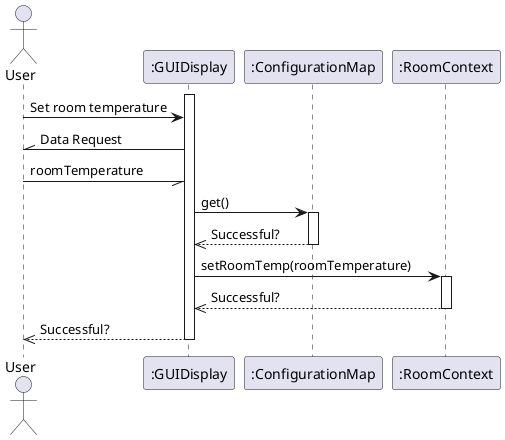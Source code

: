 @startuml
Actor User

activate ":GUIDisplay"
User -> ":GUIDisplay" : Set room temperature
User //- ":GUIDisplay": Data Request
User -// ":GUIDisplay": roomTemperature

":GUIDisplay" -> ":ConfigurationMap" : get()
activate ":ConfigurationMap"
":ConfigurationMap" -->> ":GUIDisplay": Successful?
deactivate ":ConfigurationMap"
":GUIDisplay" -> ":RoomContext": setRoomTemp(roomTemperature)
activate ":RoomContext"

":RoomContext" -->> ":GUIDisplay" : Successful?
deactivate ":RoomContext"
":GUIDisplay" -->> User : Successful?
deactivate ":GUIDisplay"
@enduml